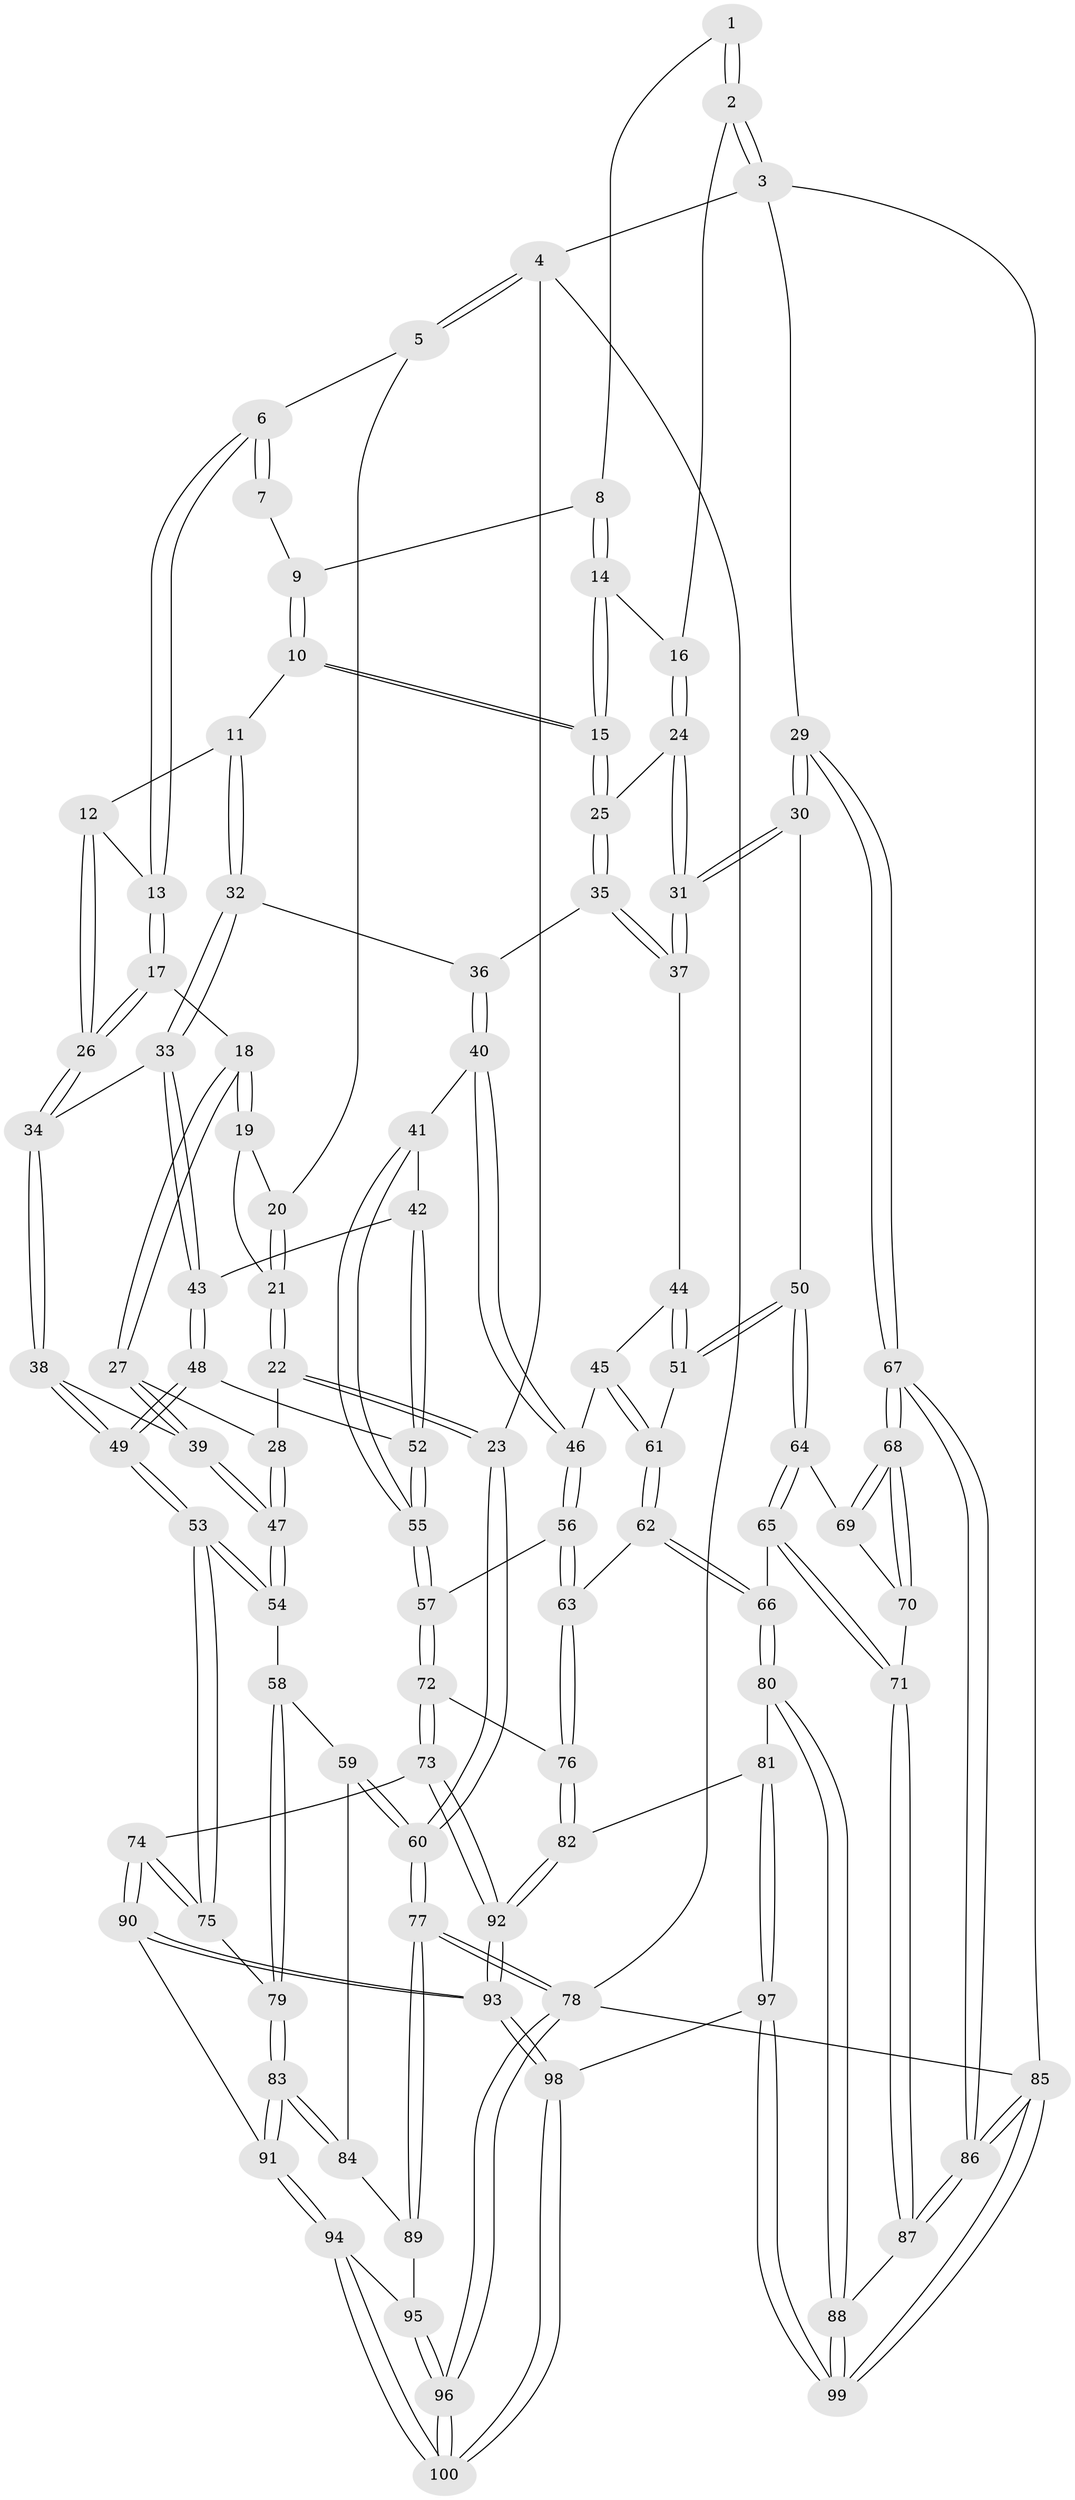 // coarse degree distribution, {4: 0.3870967741935484, 6: 0.03225806451612903, 5: 0.16129032258064516, 2: 0.12903225806451613, 3: 0.2903225806451613}
// Generated by graph-tools (version 1.1) at 2025/54/03/04/25 22:54:18]
// undirected, 100 vertices, 247 edges
graph export_dot {
  node [color=gray90,style=filled];
  1 [pos="+0.7010918282438952+0"];
  2 [pos="+1+0"];
  3 [pos="+1+0"];
  4 [pos="+0+0"];
  5 [pos="+0+0"];
  6 [pos="+0.3807954810888307+0"];
  7 [pos="+0.5272024442011617+0"];
  8 [pos="+0.7370292509917875+0.04928017220004232"];
  9 [pos="+0.6073691576887469+0"];
  10 [pos="+0.633809323920541+0.13628857764354943"];
  11 [pos="+0.5656071373492251+0.16103007674825442"];
  12 [pos="+0.47003786759199145+0.10700503898524277"];
  13 [pos="+0.38148237764100656+0"];
  14 [pos="+0.7633099840457079+0.09572126940448916"];
  15 [pos="+0.7197420882981715+0.17025261862227856"];
  16 [pos="+0.9243611532027641+0.005342499552960602"];
  17 [pos="+0.25864804359792953+0.21813177874379203"];
  18 [pos="+0.2576825001536455+0.2184082798856646"];
  19 [pos="+0.16120014391369644+0.12219659240272795"];
  20 [pos="+0.08271669415875685+0"];
  21 [pos="+0.0794786367416037+0.1678101598186637"];
  22 [pos="+0+0.31064256352369535"];
  23 [pos="+0+0.35227633790585233"];
  24 [pos="+0.9040761049428757+0.23096044576587596"];
  25 [pos="+0.729389052445946+0.19419502242772962"];
  26 [pos="+0.3933039291905094+0.28440513007162554"];
  27 [pos="+0.233086263818739+0.24090736062454915"];
  28 [pos="+0.10738208184057789+0.29479352450097684"];
  29 [pos="+1+0.41296204537419884"];
  30 [pos="+1+0.3832685049586341"];
  31 [pos="+1+0.37297558214303406"];
  32 [pos="+0.5534936537204265+0.20115978861763176"];
  33 [pos="+0.48625809163865247+0.3113883813820842"];
  34 [pos="+0.3944444999772994+0.2857293804446111"];
  35 [pos="+0.7128623620830791+0.2556621142517485"];
  36 [pos="+0.656384965438612+0.29970710507602205"];
  37 [pos="+0.7840678004568841+0.3571488552485759"];
  38 [pos="+0.3517751030627758+0.40821169569578175"];
  39 [pos="+0.25166179717412923+0.40435696218611716"];
  40 [pos="+0.5932891489619158+0.37579598941073333"];
  41 [pos="+0.5886391905444895+0.37493815875987424"];
  42 [pos="+0.5220036741974254+0.34239922359443403"];
  43 [pos="+0.4879860295725163+0.31323910108488784"];
  44 [pos="+0.7680844240527269+0.3776197535600809"];
  45 [pos="+0.6752168859771922+0.4507665447106844"];
  46 [pos="+0.6365855486000349+0.4317914422291481"];
  47 [pos="+0.21272733281284967+0.44884481117157343"];
  48 [pos="+0.38909612944028926+0.5155237177606931"];
  49 [pos="+0.38150058949107557+0.5150752459885598"];
  50 [pos="+0.818567186407142+0.513913515701869"];
  51 [pos="+0.8126224795255496+0.512122095486258"];
  52 [pos="+0.4261805984937439+0.5220005708627837"];
  53 [pos="+0.3007691905382632+0.5723627262645086"];
  54 [pos="+0.1910456912638278+0.5350544850975646"];
  55 [pos="+0.4664447443079264+0.5408179336291766"];
  56 [pos="+0.5525687528671437+0.5579333384923135"];
  57 [pos="+0.4832313364456485+0.5567286462142285"];
  58 [pos="+0.12695296176977786+0.5528871699258787"];
  59 [pos="+0.09037277097928167+0.5613625805870296"];
  60 [pos="+0+0.4592520817985279"];
  61 [pos="+0.7063697810290502+0.499916011092102"];
  62 [pos="+0.6736474919124825+0.6100580050726456"];
  63 [pos="+0.6342426955920686+0.6234417486384589"];
  64 [pos="+0.8207362379365291+0.5546839394129551"];
  65 [pos="+0.7497190984498435+0.6496647934718426"];
  66 [pos="+0.7394776699788084+0.6504087944485184"];
  67 [pos="+1+0.6608503042419304"];
  68 [pos="+1+0.6458245571632943"];
  69 [pos="+0.8259705908083697+0.5611125237959684"];
  70 [pos="+0.854726195172266+0.6141819221267025"];
  71 [pos="+0.821793829611499+0.6860393136204134"];
  72 [pos="+0.4742514243025316+0.7185847335192802"];
  73 [pos="+0.46394883532848+0.7343548164925843"];
  74 [pos="+0.3986437380184552+0.7135875298641747"];
  75 [pos="+0.3086472590765349+0.6126719451618857"];
  76 [pos="+0.6125894119283903+0.6656954819894018"];
  77 [pos="+0+0.844328655991184"];
  78 [pos="+0+1"];
  79 [pos="+0.24697893528575204+0.7163560692363644"];
  80 [pos="+0.6970714188160314+0.8194405748671654"];
  81 [pos="+0.693276189874136+0.8201011683580942"];
  82 [pos="+0.6681666952574913+0.8160718904822364"];
  83 [pos="+0.1977856061160373+0.8219756111815869"];
  84 [pos="+0.09961476367947808+0.6103321109193792"];
  85 [pos="+1+1"];
  86 [pos="+1+0.6902821245986639"];
  87 [pos="+0.8749496503157931+0.7566281306154486"];
  88 [pos="+0.7959039583709638+0.8414610361950442"];
  89 [pos="+0.0023883800591695983+0.8205773159054722"];
  90 [pos="+0.23640448844907305+0.8220271928612398"];
  91 [pos="+0.1979263794870702+0.8247375809333884"];
  92 [pos="+0.49875628144059264+0.8675015839998411"];
  93 [pos="+0.483725713554349+0.8993116723278504"];
  94 [pos="+0.18657057979658256+0.8398608204774475"];
  95 [pos="+0.04332511688118496+0.8283766964998825"];
  96 [pos="+0.07722220397670336+1"];
  97 [pos="+0.6557593812061744+1"];
  98 [pos="+0.4728241492072164+1"];
  99 [pos="+0.9928049338804603+1"];
  100 [pos="+0.2111343059375015+1"];
  1 -- 2;
  1 -- 2;
  1 -- 8;
  2 -- 3;
  2 -- 3;
  2 -- 16;
  3 -- 4;
  3 -- 29;
  3 -- 85;
  4 -- 5;
  4 -- 5;
  4 -- 23;
  4 -- 78;
  5 -- 6;
  5 -- 20;
  6 -- 7;
  6 -- 7;
  6 -- 13;
  6 -- 13;
  7 -- 9;
  8 -- 9;
  8 -- 14;
  8 -- 14;
  9 -- 10;
  9 -- 10;
  10 -- 11;
  10 -- 15;
  10 -- 15;
  11 -- 12;
  11 -- 32;
  11 -- 32;
  12 -- 13;
  12 -- 26;
  12 -- 26;
  13 -- 17;
  13 -- 17;
  14 -- 15;
  14 -- 15;
  14 -- 16;
  15 -- 25;
  15 -- 25;
  16 -- 24;
  16 -- 24;
  17 -- 18;
  17 -- 26;
  17 -- 26;
  18 -- 19;
  18 -- 19;
  18 -- 27;
  18 -- 27;
  19 -- 20;
  19 -- 21;
  20 -- 21;
  20 -- 21;
  21 -- 22;
  21 -- 22;
  22 -- 23;
  22 -- 23;
  22 -- 28;
  23 -- 60;
  23 -- 60;
  24 -- 25;
  24 -- 31;
  24 -- 31;
  25 -- 35;
  25 -- 35;
  26 -- 34;
  26 -- 34;
  27 -- 28;
  27 -- 39;
  27 -- 39;
  28 -- 47;
  28 -- 47;
  29 -- 30;
  29 -- 30;
  29 -- 67;
  29 -- 67;
  30 -- 31;
  30 -- 31;
  30 -- 50;
  31 -- 37;
  31 -- 37;
  32 -- 33;
  32 -- 33;
  32 -- 36;
  33 -- 34;
  33 -- 43;
  33 -- 43;
  34 -- 38;
  34 -- 38;
  35 -- 36;
  35 -- 37;
  35 -- 37;
  36 -- 40;
  36 -- 40;
  37 -- 44;
  38 -- 39;
  38 -- 49;
  38 -- 49;
  39 -- 47;
  39 -- 47;
  40 -- 41;
  40 -- 46;
  40 -- 46;
  41 -- 42;
  41 -- 55;
  41 -- 55;
  42 -- 43;
  42 -- 52;
  42 -- 52;
  43 -- 48;
  43 -- 48;
  44 -- 45;
  44 -- 51;
  44 -- 51;
  45 -- 46;
  45 -- 61;
  45 -- 61;
  46 -- 56;
  46 -- 56;
  47 -- 54;
  47 -- 54;
  48 -- 49;
  48 -- 49;
  48 -- 52;
  49 -- 53;
  49 -- 53;
  50 -- 51;
  50 -- 51;
  50 -- 64;
  50 -- 64;
  51 -- 61;
  52 -- 55;
  52 -- 55;
  53 -- 54;
  53 -- 54;
  53 -- 75;
  53 -- 75;
  54 -- 58;
  55 -- 57;
  55 -- 57;
  56 -- 57;
  56 -- 63;
  56 -- 63;
  57 -- 72;
  57 -- 72;
  58 -- 59;
  58 -- 79;
  58 -- 79;
  59 -- 60;
  59 -- 60;
  59 -- 84;
  60 -- 77;
  60 -- 77;
  61 -- 62;
  61 -- 62;
  62 -- 63;
  62 -- 66;
  62 -- 66;
  63 -- 76;
  63 -- 76;
  64 -- 65;
  64 -- 65;
  64 -- 69;
  65 -- 66;
  65 -- 71;
  65 -- 71;
  66 -- 80;
  66 -- 80;
  67 -- 68;
  67 -- 68;
  67 -- 86;
  67 -- 86;
  68 -- 69;
  68 -- 69;
  68 -- 70;
  68 -- 70;
  69 -- 70;
  70 -- 71;
  71 -- 87;
  71 -- 87;
  72 -- 73;
  72 -- 73;
  72 -- 76;
  73 -- 74;
  73 -- 92;
  73 -- 92;
  74 -- 75;
  74 -- 75;
  74 -- 90;
  74 -- 90;
  75 -- 79;
  76 -- 82;
  76 -- 82;
  77 -- 78;
  77 -- 78;
  77 -- 89;
  77 -- 89;
  78 -- 96;
  78 -- 96;
  78 -- 85;
  79 -- 83;
  79 -- 83;
  80 -- 81;
  80 -- 88;
  80 -- 88;
  81 -- 82;
  81 -- 97;
  81 -- 97;
  82 -- 92;
  82 -- 92;
  83 -- 84;
  83 -- 84;
  83 -- 91;
  83 -- 91;
  84 -- 89;
  85 -- 86;
  85 -- 86;
  85 -- 99;
  85 -- 99;
  86 -- 87;
  86 -- 87;
  87 -- 88;
  88 -- 99;
  88 -- 99;
  89 -- 95;
  90 -- 91;
  90 -- 93;
  90 -- 93;
  91 -- 94;
  91 -- 94;
  92 -- 93;
  92 -- 93;
  93 -- 98;
  93 -- 98;
  94 -- 95;
  94 -- 100;
  94 -- 100;
  95 -- 96;
  95 -- 96;
  96 -- 100;
  96 -- 100;
  97 -- 98;
  97 -- 99;
  97 -- 99;
  98 -- 100;
  98 -- 100;
}
